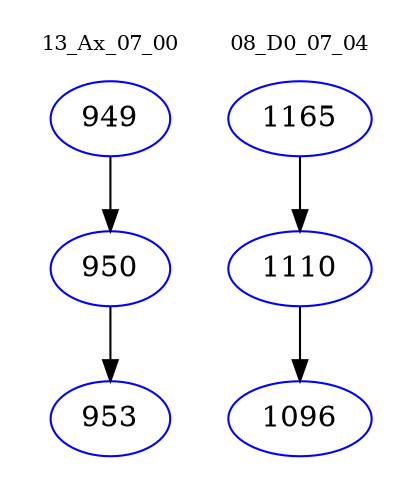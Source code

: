 digraph{
subgraph cluster_0 {
color = white
label = "13_Ax_07_00";
fontsize=10;
T0_949 [label="949", color="blue"]
T0_949 -> T0_950 [color="black"]
T0_950 [label="950", color="blue"]
T0_950 -> T0_953 [color="black"]
T0_953 [label="953", color="blue"]
}
subgraph cluster_1 {
color = white
label = "08_D0_07_04";
fontsize=10;
T1_1165 [label="1165", color="blue"]
T1_1165 -> T1_1110 [color="black"]
T1_1110 [label="1110", color="blue"]
T1_1110 -> T1_1096 [color="black"]
T1_1096 [label="1096", color="blue"]
}
}
